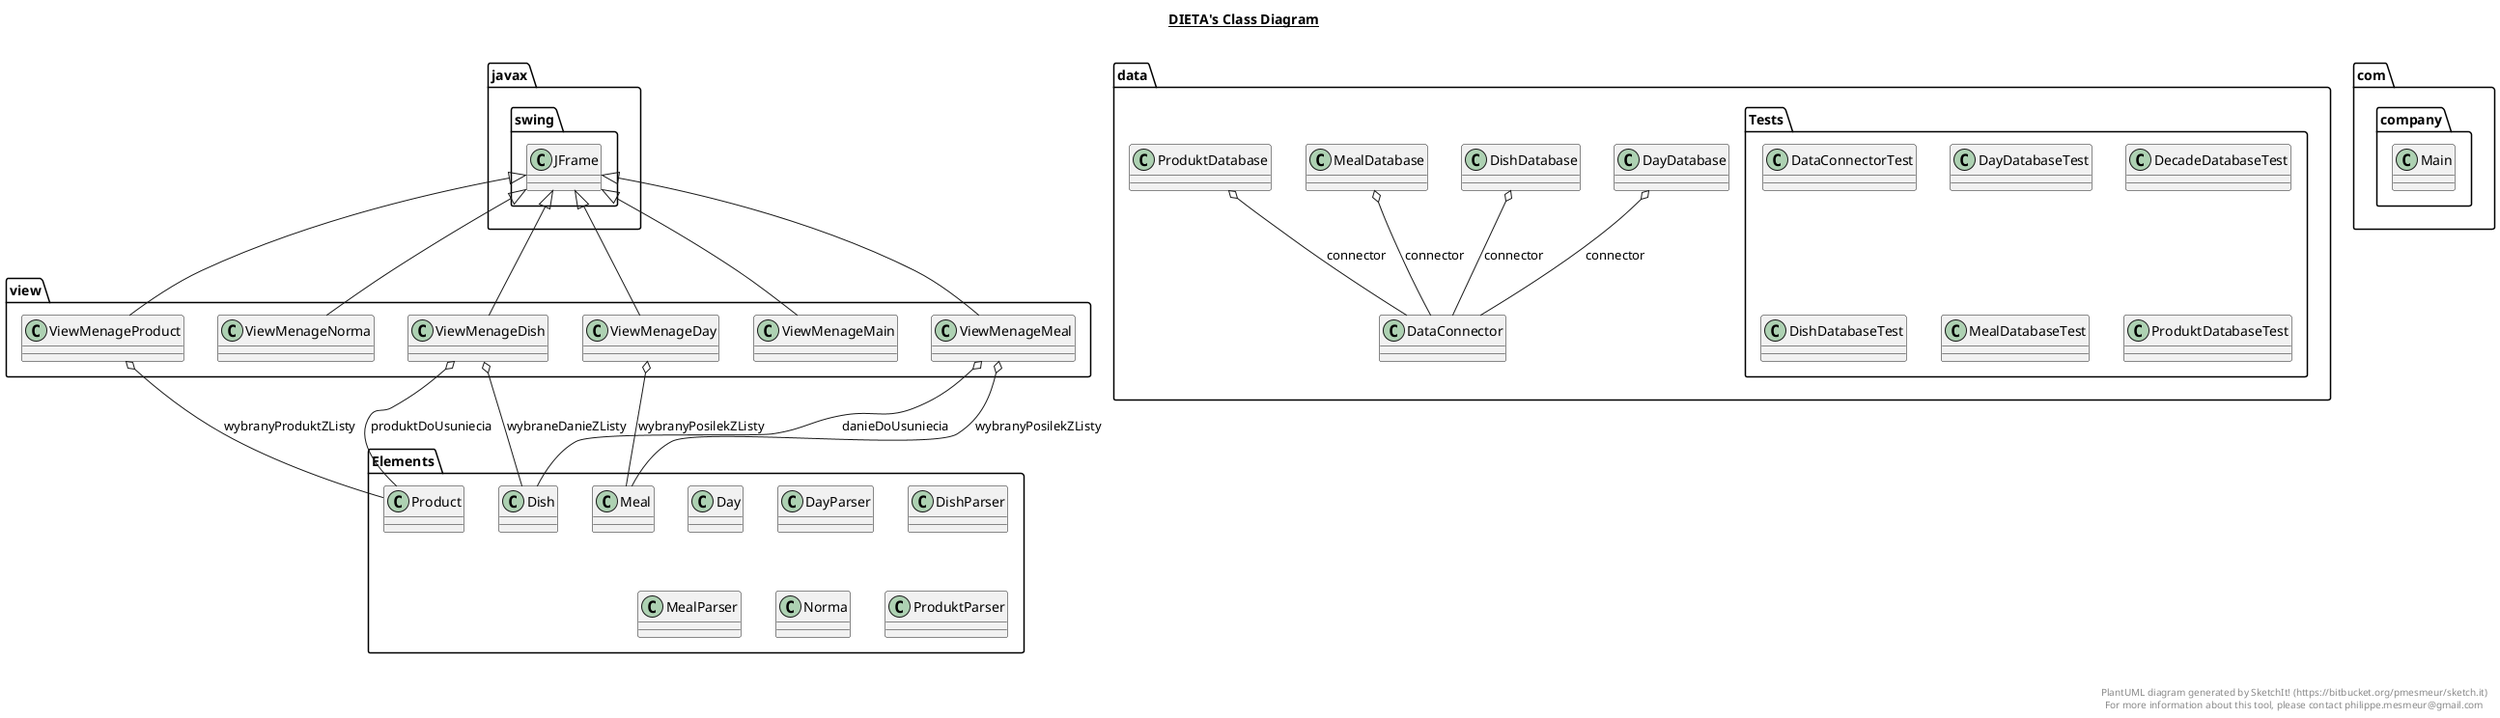 @startuml

title __DIETA's Class Diagram__\n

  namespace Elements {
    class Elements.Day {
    }
  }
  

  namespace Elements {
    class Elements.DayParser {
    }
  }
  

  namespace Elements {
    class Elements.Dish {
    }
  }
  

  namespace Elements {
    class Elements.DishParser {
    }
  }
  

  namespace Elements {
    class Elements.Meal {
    }
  }
  

  namespace Elements {
    class Elements.MealParser {
    }
  }
  

  namespace Elements {
    class Elements.Norma {
    }
  }
  

  namespace Elements {
    class Elements.Product {
    }
  }
  

  namespace Elements {
    class Elements.ProduktParser {
    }
  }
  

  namespace com.company {
    class com.company.Main {
    }
  }
  

  namespace data {
    class data.DataConnector {
    }
  }
  

  namespace data {
    class data.DayDatabase {
    }
  }
  

  namespace data {
    class data.DishDatabase {
    }
  }
  

  namespace data {
    class data.MealDatabase {
    }
  }
  

  namespace data {
    class data.ProduktDatabase {
    }
  }
  

  namespace data {
    namespace Tests {
      class data.Tests.DataConnectorTest {
      }
    }
  }
  

  namespace data {
    namespace Tests {
      class data.Tests.DayDatabaseTest {
      }
    }
  }
  

  namespace data {
    namespace Tests {
      class data.Tests.DecadeDatabaseTest {
      }
    }
  }
  

  namespace data {
    namespace Tests {
      class data.Tests.DishDatabaseTest {
      }
    }
  }
  

  namespace data {
    namespace Tests {
      class data.Tests.MealDatabaseTest {
      }
    }
  }
  

  namespace data {
    namespace Tests {
      class data.Tests.ProduktDatabaseTest {
      }
    }
  }
  

  namespace view {
    class view.ViewMenageDay {
    }
  }
  

  namespace view {
    class view.ViewMenageDish {
    }
  }
  

  namespace view {
    class view.ViewMenageMain {
    }
  }
  

  namespace view {
    class view.ViewMenageMeal {
    }
  }
  

  namespace view {
    class view.ViewMenageProduct {
    }
  }
  

  namespace view {
    class view.ViewMenageNorma {
    }
  }
  

  data.DayDatabase o-- data.DataConnector : connector
  data.DishDatabase o-- data.DataConnector : connector
  data.MealDatabase o-- data.DataConnector : connector
  data.ProduktDatabase o-- data.DataConnector : connector
  view.ViewMenageDay -up-|> javax.swing.JFrame
  view.ViewMenageDay o-- Elements.Meal : wybranyPosilekZListy
  view.ViewMenageDish -up-|> javax.swing.JFrame
  view.ViewMenageDish o-- Elements.Product : produktDoUsuniecia
  view.ViewMenageDish o-- Elements.Dish : wybraneDanieZListy
  view.ViewMenageMain -up-|> javax.swing.JFrame
  view.ViewMenageMeal -up-|> javax.swing.JFrame
  view.ViewMenageMeal o-- Elements.Dish : danieDoUsuniecia
  view.ViewMenageMeal o-- Elements.Meal : wybranyPosilekZListy
  view.ViewMenageProduct -up-|> javax.swing.JFrame
  view.ViewMenageProduct o-- Elements.Product : wybranyProduktZListy
  view.ViewMenageNorma -up-|> javax.swing.JFrame


right footer


PlantUML diagram generated by SketchIt! (https://bitbucket.org/pmesmeur/sketch.it)
For more information about this tool, please contact philippe.mesmeur@gmail.com
endfooter

@enduml
